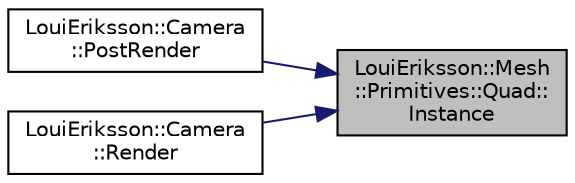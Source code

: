 digraph "LouiEriksson::Mesh::Primitives::Quad::Instance"
{
 // LATEX_PDF_SIZE
  edge [fontname="Helvetica",fontsize="10",labelfontname="Helvetica",labelfontsize="10"];
  node [fontname="Helvetica",fontsize="10",shape=record];
  rankdir="RL";
  Node1 [label="LouiEriksson::Mesh\l::Primitives::Quad::\lInstance",height=0.2,width=0.4,color="black", fillcolor="grey75", style="filled", fontcolor="black",tooltip="Returns a pointer to the static instance of the mesh."];
  Node1 -> Node2 [dir="back",color="midnightblue",fontsize="10",style="solid",fontname="Helvetica"];
  Node2 [label="LouiEriksson::Camera\l::PostRender",height=0.2,width=0.4,color="black", fillcolor="white", style="filled",URL="$class_loui_eriksson_1_1_camera.html#afbce2008328772eb292e55855ee67208",tooltip="Called after rendering."];
  Node1 -> Node3 [dir="back",color="midnightblue",fontsize="10",style="solid",fontname="Helvetica"];
  Node3 [label="LouiEriksson::Camera\l::Render",height=0.2,width=0.4,color="black", fillcolor="white", style="filled",URL="$class_loui_eriksson_1_1_camera.html#acb96e3b1e18dddebd14938b566552559",tooltip="Renders each Renderer using the Camera."];
}
